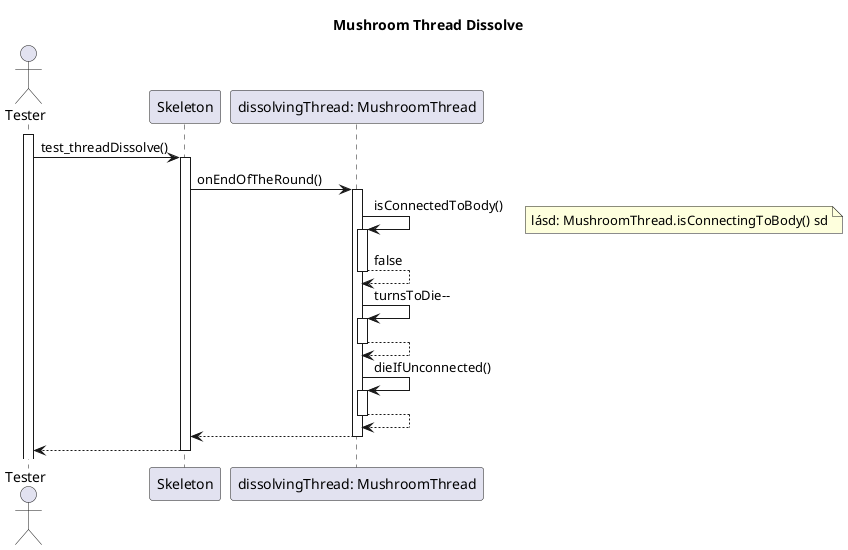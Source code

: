 @startuml Mushroom Thread Dissolve

title Mushroom Thread Dissolve

actor "Tester" as tester
participant "Skeleton" as skeleton

participant "dissolvingThread: MushroomThread" as dimt

activate tester 

tester -> skeleton: test_threadDissolve()
activate skeleton

skeleton -> dimt: onEndOfTheRound()
activate dimt

dimt -> dimt: isConnectedToBody()
activate dimt
note right: lásd: MushroomThread.isConnectingToBody() sd 
dimt --> dimt: false
deactivate dimt

dimt -> dimt: turnsToDie--
activate dimt
dimt --> dimt
deactivate dimt

dimt -> dimt: dieIfUnconnected()
activate dimt
dimt --> dimt
deactivate dimt

dimt --> skeleton
deactivate dimt

skeleton --> tester
deactivate skeleton


@enduml